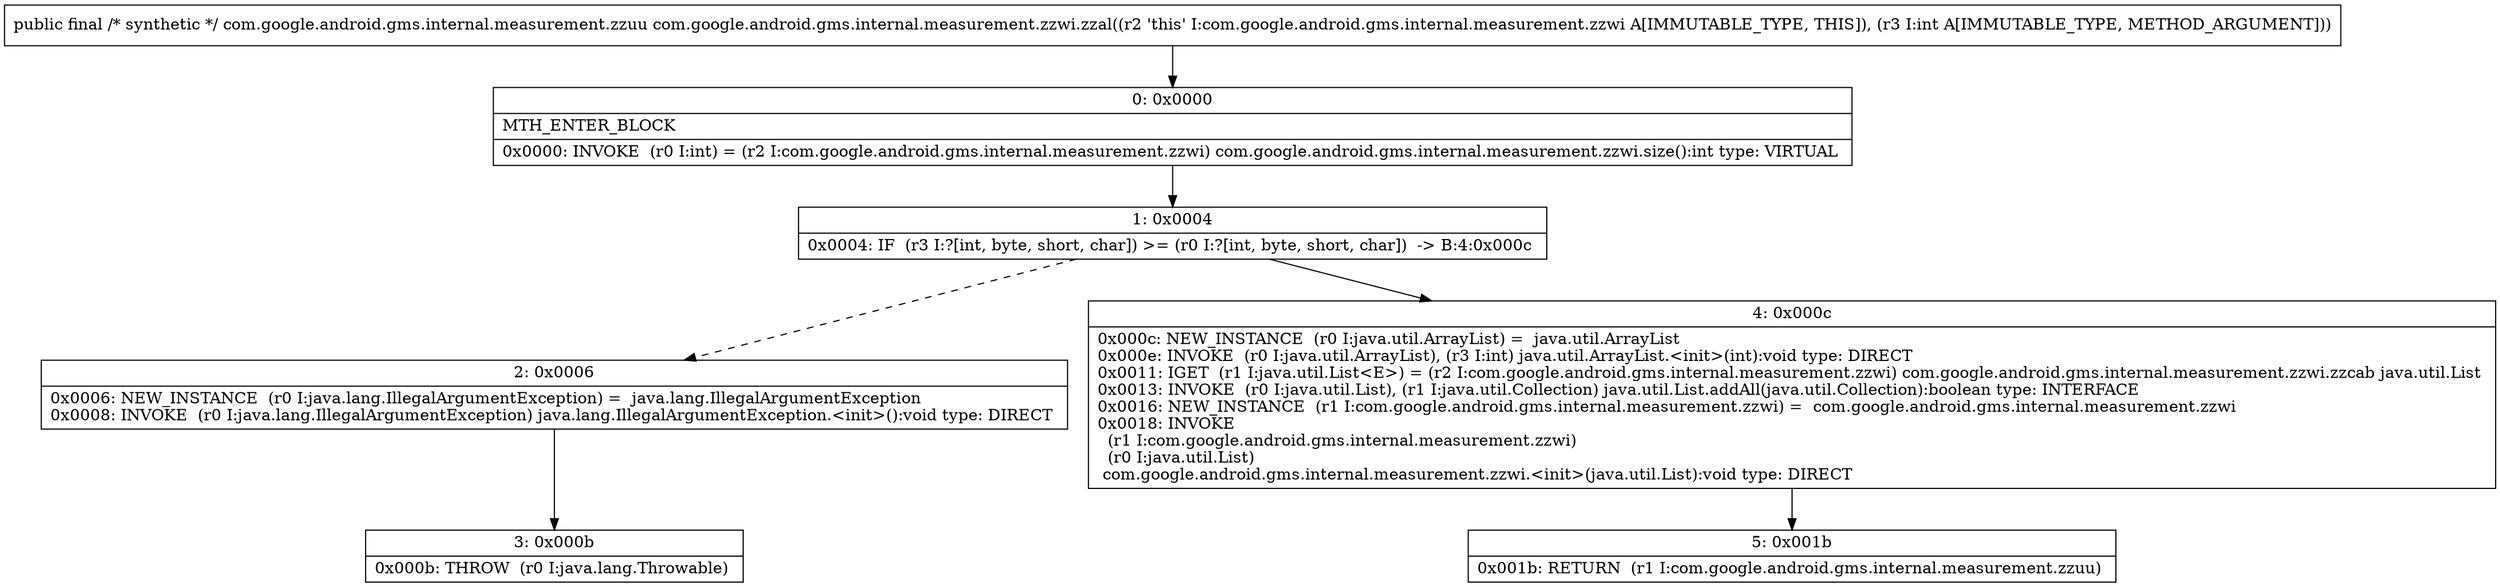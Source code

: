 digraph "CFG forcom.google.android.gms.internal.measurement.zzwi.zzal(I)Lcom\/google\/android\/gms\/internal\/measurement\/zzuu;" {
Node_0 [shape=record,label="{0\:\ 0x0000|MTH_ENTER_BLOCK\l|0x0000: INVOKE  (r0 I:int) = (r2 I:com.google.android.gms.internal.measurement.zzwi) com.google.android.gms.internal.measurement.zzwi.size():int type: VIRTUAL \l}"];
Node_1 [shape=record,label="{1\:\ 0x0004|0x0004: IF  (r3 I:?[int, byte, short, char]) \>= (r0 I:?[int, byte, short, char])  \-\> B:4:0x000c \l}"];
Node_2 [shape=record,label="{2\:\ 0x0006|0x0006: NEW_INSTANCE  (r0 I:java.lang.IllegalArgumentException) =  java.lang.IllegalArgumentException \l0x0008: INVOKE  (r0 I:java.lang.IllegalArgumentException) java.lang.IllegalArgumentException.\<init\>():void type: DIRECT \l}"];
Node_3 [shape=record,label="{3\:\ 0x000b|0x000b: THROW  (r0 I:java.lang.Throwable) \l}"];
Node_4 [shape=record,label="{4\:\ 0x000c|0x000c: NEW_INSTANCE  (r0 I:java.util.ArrayList) =  java.util.ArrayList \l0x000e: INVOKE  (r0 I:java.util.ArrayList), (r3 I:int) java.util.ArrayList.\<init\>(int):void type: DIRECT \l0x0011: IGET  (r1 I:java.util.List\<E\>) = (r2 I:com.google.android.gms.internal.measurement.zzwi) com.google.android.gms.internal.measurement.zzwi.zzcab java.util.List \l0x0013: INVOKE  (r0 I:java.util.List), (r1 I:java.util.Collection) java.util.List.addAll(java.util.Collection):boolean type: INTERFACE \l0x0016: NEW_INSTANCE  (r1 I:com.google.android.gms.internal.measurement.zzwi) =  com.google.android.gms.internal.measurement.zzwi \l0x0018: INVOKE  \l  (r1 I:com.google.android.gms.internal.measurement.zzwi)\l  (r0 I:java.util.List)\l com.google.android.gms.internal.measurement.zzwi.\<init\>(java.util.List):void type: DIRECT \l}"];
Node_5 [shape=record,label="{5\:\ 0x001b|0x001b: RETURN  (r1 I:com.google.android.gms.internal.measurement.zzuu) \l}"];
MethodNode[shape=record,label="{public final \/* synthetic *\/ com.google.android.gms.internal.measurement.zzuu com.google.android.gms.internal.measurement.zzwi.zzal((r2 'this' I:com.google.android.gms.internal.measurement.zzwi A[IMMUTABLE_TYPE, THIS]), (r3 I:int A[IMMUTABLE_TYPE, METHOD_ARGUMENT])) }"];
MethodNode -> Node_0;
Node_0 -> Node_1;
Node_1 -> Node_2[style=dashed];
Node_1 -> Node_4;
Node_2 -> Node_3;
Node_4 -> Node_5;
}

